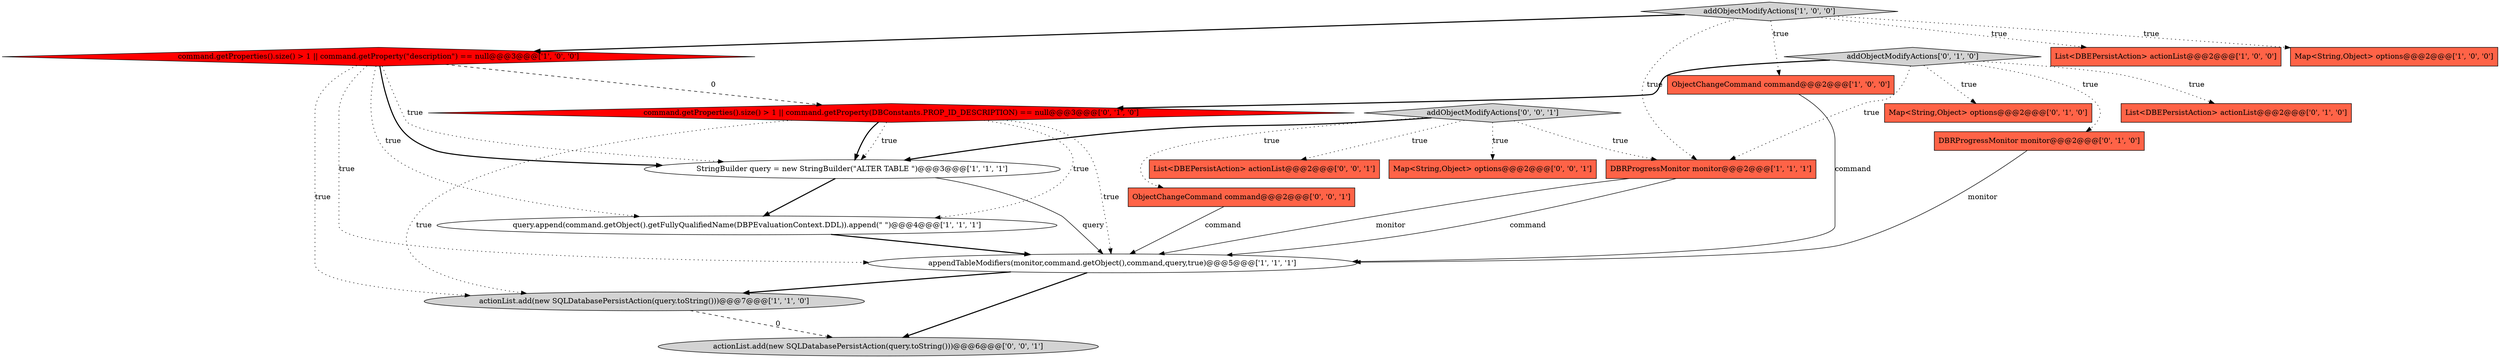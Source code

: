 digraph {
14 [style = filled, label = "command.getProperties().size() > 1 || command.getProperty(DBConstants.PROP_ID_DESCRIPTION) == null@@@3@@@['0', '1', '0']", fillcolor = red, shape = diamond image = "AAA1AAABBB2BBB"];
4 [style = filled, label = "command.getProperties().size() > 1 || command.getProperty(\"description\") == null@@@3@@@['1', '0', '0']", fillcolor = red, shape = diamond image = "AAA1AAABBB1BBB"];
16 [style = filled, label = "List<DBEPersistAction> actionList@@@2@@@['0', '0', '1']", fillcolor = tomato, shape = box image = "AAA0AAABBB3BBB"];
19 [style = filled, label = "actionList.add(new SQLDatabasePersistAction(query.toString()))@@@6@@@['0', '0', '1']", fillcolor = lightgray, shape = ellipse image = "AAA0AAABBB3BBB"];
11 [style = filled, label = "List<DBEPersistAction> actionList@@@2@@@['0', '1', '0']", fillcolor = tomato, shape = box image = "AAA0AAABBB2BBB"];
1 [style = filled, label = "addObjectModifyActions['1', '0', '0']", fillcolor = lightgray, shape = diamond image = "AAA0AAABBB1BBB"];
13 [style = filled, label = "DBRProgressMonitor monitor@@@2@@@['0', '1', '0']", fillcolor = tomato, shape = box image = "AAA0AAABBB2BBB"];
5 [style = filled, label = "actionList.add(new SQLDatabasePersistAction(query.toString()))@@@7@@@['1', '1', '0']", fillcolor = lightgray, shape = ellipse image = "AAA0AAABBB1BBB"];
8 [style = filled, label = "query.append(command.getObject().getFullyQualifiedName(DBPEvaluationContext.DDL)).append(\" \")@@@4@@@['1', '1', '1']", fillcolor = white, shape = ellipse image = "AAA0AAABBB1BBB"];
3 [style = filled, label = "ObjectChangeCommand command@@@2@@@['1', '0', '0']", fillcolor = tomato, shape = box image = "AAA0AAABBB1BBB"];
10 [style = filled, label = "addObjectModifyActions['0', '1', '0']", fillcolor = lightgray, shape = diamond image = "AAA0AAABBB2BBB"];
7 [style = filled, label = "StringBuilder query = new StringBuilder(\"ALTER TABLE \")@@@3@@@['1', '1', '1']", fillcolor = white, shape = ellipse image = "AAA0AAABBB1BBB"];
18 [style = filled, label = "Map<String,Object> options@@@2@@@['0', '0', '1']", fillcolor = tomato, shape = box image = "AAA0AAABBB3BBB"];
0 [style = filled, label = "List<DBEPersistAction> actionList@@@2@@@['1', '0', '0']", fillcolor = tomato, shape = box image = "AAA0AAABBB1BBB"];
2 [style = filled, label = "Map<String,Object> options@@@2@@@['1', '0', '0']", fillcolor = tomato, shape = box image = "AAA0AAABBB1BBB"];
6 [style = filled, label = "DBRProgressMonitor monitor@@@2@@@['1', '1', '1']", fillcolor = tomato, shape = box image = "AAA0AAABBB1BBB"];
15 [style = filled, label = "addObjectModifyActions['0', '0', '1']", fillcolor = lightgray, shape = diamond image = "AAA0AAABBB3BBB"];
12 [style = filled, label = "Map<String,Object> options@@@2@@@['0', '1', '0']", fillcolor = tomato, shape = box image = "AAA0AAABBB2BBB"];
17 [style = filled, label = "ObjectChangeCommand command@@@2@@@['0', '0', '1']", fillcolor = tomato, shape = box image = "AAA0AAABBB3BBB"];
9 [style = filled, label = "appendTableModifiers(monitor,command.getObject(),command,query,true)@@@5@@@['1', '1', '1']", fillcolor = white, shape = ellipse image = "AAA0AAABBB1BBB"];
4->5 [style = dotted, label="true"];
1->4 [style = bold, label=""];
10->6 [style = dotted, label="true"];
10->12 [style = dotted, label="true"];
15->7 [style = bold, label=""];
10->14 [style = bold, label=""];
15->18 [style = dotted, label="true"];
4->8 [style = dotted, label="true"];
4->7 [style = dotted, label="true"];
6->9 [style = solid, label="monitor"];
15->16 [style = dotted, label="true"];
7->8 [style = bold, label=""];
4->7 [style = bold, label=""];
14->7 [style = bold, label=""];
1->3 [style = dotted, label="true"];
15->17 [style = dotted, label="true"];
7->9 [style = solid, label="query"];
14->5 [style = dotted, label="true"];
10->13 [style = dotted, label="true"];
10->11 [style = dotted, label="true"];
3->9 [style = solid, label="command"];
17->9 [style = solid, label="command"];
15->6 [style = dotted, label="true"];
14->7 [style = dotted, label="true"];
8->9 [style = bold, label=""];
14->8 [style = dotted, label="true"];
9->5 [style = bold, label=""];
9->19 [style = bold, label=""];
1->6 [style = dotted, label="true"];
4->14 [style = dashed, label="0"];
1->0 [style = dotted, label="true"];
14->9 [style = dotted, label="true"];
4->9 [style = dotted, label="true"];
1->2 [style = dotted, label="true"];
13->9 [style = solid, label="monitor"];
5->19 [style = dashed, label="0"];
6->9 [style = solid, label="command"];
}
